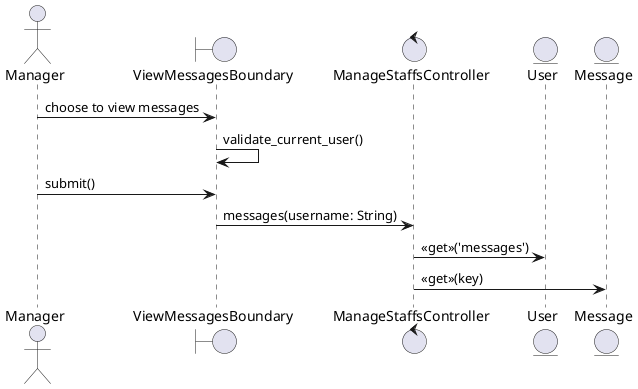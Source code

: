 @startuml

actor Manager as A
boundary ViewMessagesBoundary as B
control ManageStaffsController as C
entity User as E1
entity Message as E2

A -> B: choose to view messages
B -> B: validate_current_user()
A -> B: submit()
B -> C: messages(username: String)
C -> E1: <<get>>('messages')
C -> E2: <<get>>(key)


@enduml
